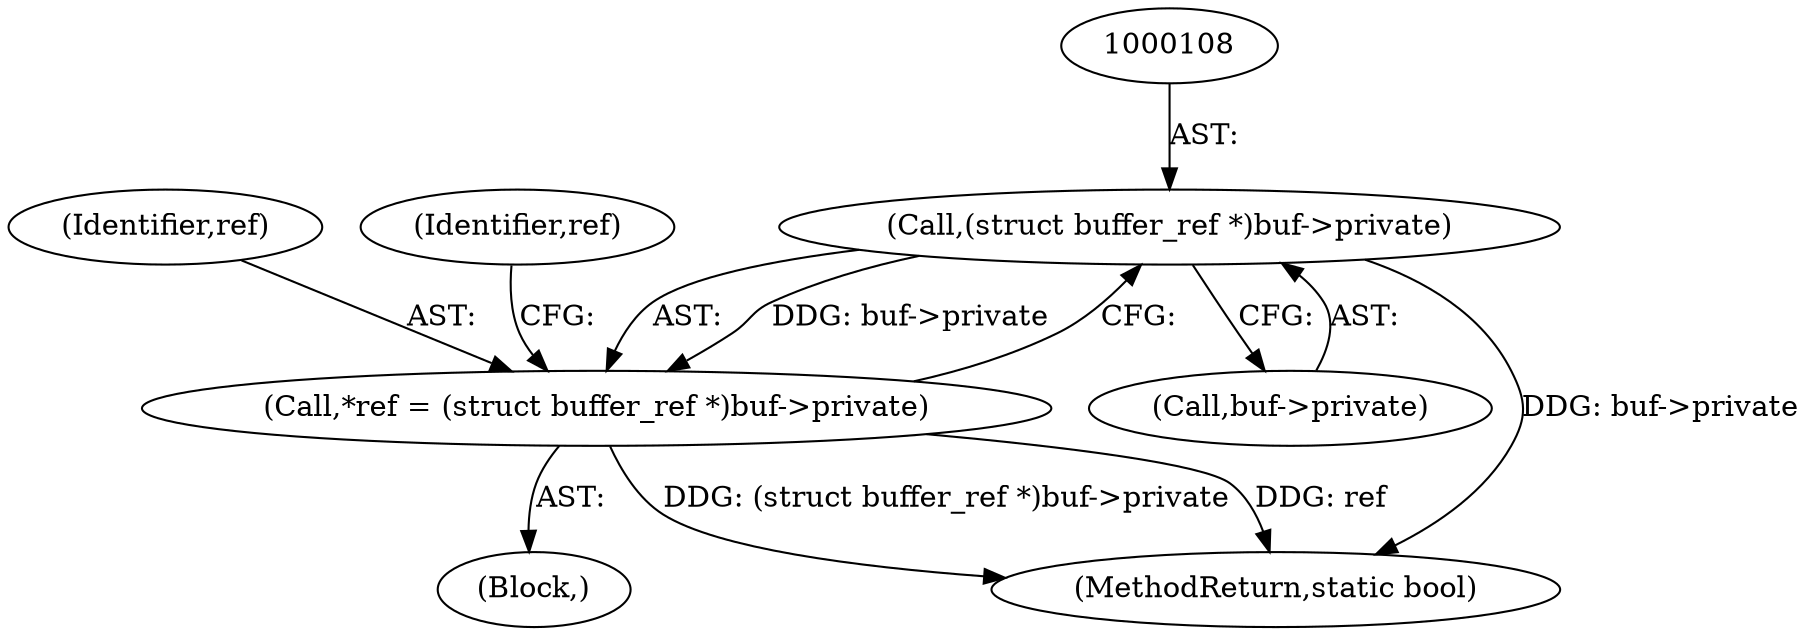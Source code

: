 digraph "0_linux_6b3a707736301c2128ca85ce85fb13f60b5e350a_3@pointer" {
"1000107" [label="(Call,(struct buffer_ref *)buf->private)"];
"1000105" [label="(Call,*ref = (struct buffer_ref *)buf->private)"];
"1000109" [label="(Call,buf->private)"];
"1000106" [label="(Identifier,ref)"];
"1000115" [label="(Identifier,ref)"];
"1000103" [label="(Block,)"];
"1000105" [label="(Call,*ref = (struct buffer_ref *)buf->private)"];
"1000128" [label="(MethodReturn,static bool)"];
"1000107" [label="(Call,(struct buffer_ref *)buf->private)"];
"1000107" -> "1000105"  [label="AST: "];
"1000107" -> "1000109"  [label="CFG: "];
"1000108" -> "1000107"  [label="AST: "];
"1000109" -> "1000107"  [label="AST: "];
"1000105" -> "1000107"  [label="CFG: "];
"1000107" -> "1000128"  [label="DDG: buf->private"];
"1000107" -> "1000105"  [label="DDG: buf->private"];
"1000105" -> "1000103"  [label="AST: "];
"1000106" -> "1000105"  [label="AST: "];
"1000115" -> "1000105"  [label="CFG: "];
"1000105" -> "1000128"  [label="DDG: (struct buffer_ref *)buf->private"];
"1000105" -> "1000128"  [label="DDG: ref"];
}
